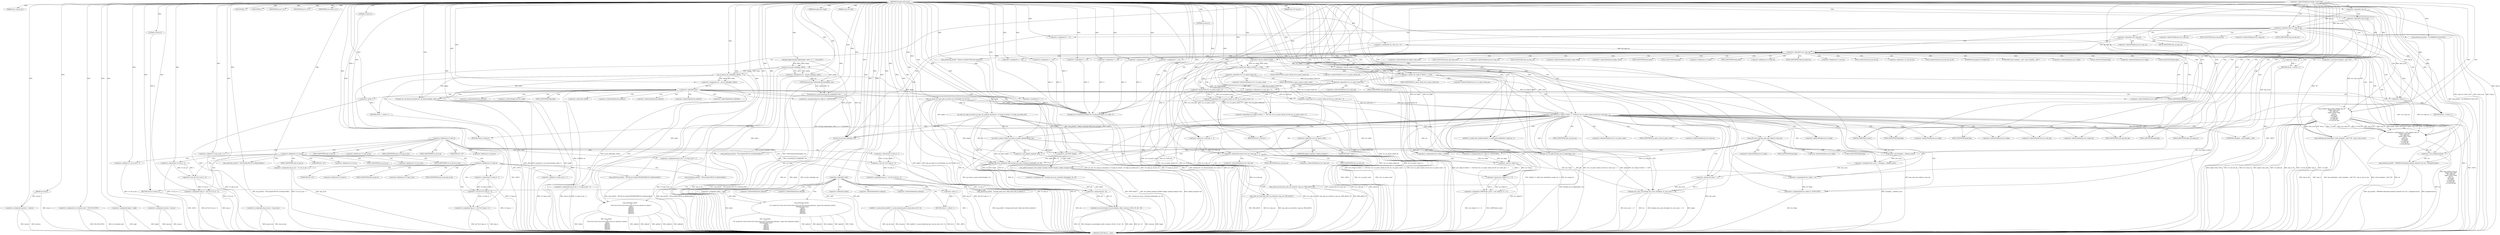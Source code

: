 digraph hostapd_notif_assoc {  
"1000116" [label = "(METHOD,hostapd_notif_assoc)" ]
"1000638" [label = "(METHOD_RETURN,int __cdecl)" ]
"1000117" [label = "(PARAM,hostapd_data *hapd)" ]
"1000118" [label = "(PARAM,const u8 *addr)" ]
"1000119" [label = "(PARAM,const u8 *req_ies)" ]
"1000120" [label = "(PARAM,size_t req_ies_len)" ]
"1000121" [label = "(PARAM,int reassoc)" ]
"1000138" [label = "(<operator>.assignment,hapda = hapd)" ]
"1000141" [label = "(<operator>.assignment,addra = addr)" ]
"1000144" [label = "(<operator>.assignment,req_iesa = req_ies)" ]
"1000147" [label = "(<operator>.assignment,req_ies_lena = req_ies_len)" ]
"1000150" [label = "(<operator>.assignment,reassoca = reassoc)" ]
"1000154" [label = "(<operator>.logicalNot,!addr)" ]
"1000157" [label = "(wpa_printf,wpa_printf(2, \"hostapd_notif_assoc: Skip event with no address\"))" ]
"1000160" [label = "(RETURN,return -1;,return -1;)" ]
"1000161" [label = "(<operator>.minus,-1)" ]
"1000164" [label = "(wpa_printf,wpa_printf(\n      2,\n      \"%s: Invalid SA=%02x:%02x:%02x:%02x:%02x:%02x in received indication - ignore this indication silently\",\n      \"hostapd_notif_assoc\",\n      *addra,\n      addra[1],\n      addra[2],\n      addra[3],\n      addra[4]))" ]
"1000182" [label = "(RETURN,return 0;,return 0;)" ]
"1000183" [label = "(LITERAL,0,return 0;)" ]
"1000184" [label = "(hostapd_logger,hostapd_logger(hapda, addra, 1u, 2, \"associated\"))" ]
"1000190" [label = "(ieee802_11_parse_elems,ieee802_11_parse_elems(req_iesa, req_ies_lena, &v12, 0))" ]
"1000201" [label = "(<operator>.assignment,wpa_ie = (u8 *)(v12.wps_ie - 2))" ]
"1000203" [label = "(<operator>.cast,(u8 *)(v12.wps_ie - 2))" ]
"1000205" [label = "(<operator>.subtraction,v12.wps_ie - 2)" ]
"1000210" [label = "(<operator>.assignment,wpa_ie_len = v12.wps_ie_len + 2)" ]
"1000212" [label = "(<operator>.addition,v12.wps_ie_len + 2)" ]
"1000217" [label = "(wpa_printf,wpa_printf(2, \"STA included WPS IE in (Re)AssocReq\"))" ]
"1000226" [label = "(<operator>.assignment,wpa_ie = (u8 *)(v12.rsn_ie - 2))" ]
"1000228" [label = "(<operator>.cast,(u8 *)(v12.rsn_ie - 2))" ]
"1000230" [label = "(<operator>.subtraction,v12.rsn_ie - 2)" ]
"1000235" [label = "(<operator>.assignment,wpa_ie_len = v12.rsn_ie_len + 2)" ]
"1000237" [label = "(<operator>.addition,v12.rsn_ie_len + 2)" ]
"1000242" [label = "(wpa_printf,wpa_printf(2, \"STA included RSN IE in (Re)AssocReq\"))" ]
"1000251" [label = "(<operator>.assignment,wpa_ie = (u8 *)(v12.wpa_ie - 2))" ]
"1000253" [label = "(<operator>.cast,(u8 *)(v12.wpa_ie - 2))" ]
"1000255" [label = "(<operator>.subtraction,v12.wpa_ie - 2)" ]
"1000260" [label = "(<operator>.assignment,wpa_ie_len = v12.wpa_ie_len + 2)" ]
"1000262" [label = "(<operator>.addition,v12.wpa_ie_len + 2)" ]
"1000267" [label = "(wpa_printf,wpa_printf(2, \"STA included WPA IE in (Re)AssocReq\"))" ]
"1000272" [label = "(IDENTIFIER,L,)" ]
"1000273" [label = "(IDENTIFIER,L,)" ]
"1000274" [label = "(wpa_printf,wpa_printf(2, \"STA did not include WPS/RSN/WPA IE in (Re)AssocReq\"))" ]
"1000277" [label = "(<operator>.assignment,sta = ap_get_sta(hapda, addra))" ]
"1000279" [label = "(ap_get_sta,ap_get_sta(hapda, addra))" ]
"1000283" [label = "(IDENTIFIER,sta,if ( sta ))" ]
"1000285" [label = "(CFXTristimulus2lms,CFXTristimulus2lms(hapda, sta))" ]
"1000288" [label = "(accounting_sta_stop,accounting_sta_stop(hapda, sta))" ]
"1000291" [label = "(<operator>.assignment,sta->timeout_next = STA_NULLFUNC)" ]
"1000298" [label = "(<operator>.assignment,sta = ap_sta_add(hapda, addra))" ]
"1000300" [label = "(ap_sta_add,ap_sta_add(hapda, addra))" ]
"1000304" [label = "(<operator>.logicalNot,!sta)" ]
"1000307" [label = "(hostapd_drv_sta_disassoc,hostapd_drv_sta_disassoc(hapda, addra, 5))" ]
"1000311" [label = "(RETURN,return -1;,return -1;)" ]
"1000312" [label = "(<operator>.minus,-1)" ]
"1000314" [label = "(<operators>.assignmentAnd,sta->flags &= 0xFFFECFFF)" ]
"1000320" [label = "(wpa_printf,wpa_printf(\n      3,\n      \"STA %02x:%02x:%02x:%02x:%02x:%02x not allowed to connect\",\n      *addra,\n      addra[1],\n      addra[2],\n      addra[3],\n      addra[4],\n      addra[5]))" ]
"1000340" [label = "(<operator>.assignment,v7 = 1)" ]
"1000344" [label = "(hostapd_drv_sta_disassoc,hostapd_drv_sta_disassoc(hapda, sta->addr, v7))" ]
"1000350" [label = "(ap_free_sta,ap_free_sta(hapda, sta))" ]
"1000353" [label = "(RETURN,return -1;,return -1;)" ]
"1000354" [label = "(<operator>.minus,-1)" ]
"1000356" [label = "(mbo_ap_check_sta_assoc,mbo_ap_check_sta_assoc(hapda, sta, &v12))" ]
"1000361" [label = "(ap_copy_sta_supp_op_classes,ap_copy_sta_supp_op_classes(sta, v12.supp_op_classes, v12.supp_op_classes_len))" ]
"1000377" [label = "(<operator>.logicalOr,!wpa_ie || !wpa_ie_len)" ]
"1000378" [label = "(<operator>.logicalNot,!wpa_ie)" ]
"1000380" [label = "(<operator>.logicalNot,!wpa_ie_len)" ]
"1000383" [label = "(wpa_printf,wpa_printf(2, \"No WPA/RSN IE from STA\"))" ]
"1000386" [label = "(<operator>.assignment,v7 = 13)" ]
"1000391" [label = "(<operator>.logicalNot,!sta->wpa_sm)" ]
"1000396" [label = "(<operator>.assignment,sta->wpa_sm = v5)" ]
"1000402" [label = "(<operator>.logicalNot,!sta->wpa_sm)" ]
"1000407" [label = "(wpa_printf,wpa_printf(5, \"Failed to initialize WPA state machine\"))" ]
"1000410" [label = "(RETURN,return -1;,return -1;)" ]
"1000411" [label = "(<operator>.minus,-1)" ]
"1000413" [label = "(<operator>.assignment,res = wpa_validate_wpa_ie(\n            hapda->wpa_auth,\n            sta->wpa_sm,\n            hapda->iface->freq,\n            wpa_ie,\n            wpa_ie_len,\n            v12.mdie,\n            v12.mdie_len,\n            v12.owe_dh,\n            v12.owe_dh_len))" ]
"1000415" [label = "(wpa_validate_wpa_ie,wpa_validate_wpa_ie(\n            hapda->wpa_auth,\n            sta->wpa_sm,\n            hapda->iface->freq,\n            wpa_ie,\n            wpa_ie_len,\n            v12.mdie,\n            v12.mdie_len,\n            v12.owe_dh,\n            v12.owe_dh_len))" ]
"1000442" [label = "(IDENTIFIER,res,if ( res ))" ]
"1000444" [label = "(wpa_printf,wpa_printf(2, \"WPA/RSN information element rejected? (res %u)\", (unsigned int)res))" ]
"1000447" [label = "(<operator>.cast,(unsigned int)res)" ]
"1000450" [label = "(wpa_hexdump,wpa_hexdump(2, (const unsigned __int8 *)\"IE\", wpa_ie, wpa_ie_len))" ]
"1000452" [label = "(<operator>.cast,(const unsigned __int8 *)\"IE\")" ]
"1000458" [label = "(IDENTIFIER,res,switch ( res ))" ]
"1000461" [label = "(<operator>.assignment,v7 = 18)" ]
"1000466" [label = "(<operator>.assignment,v7 = 19)" ]
"1000471" [label = "(<operator>.assignment,v7 = 20)" ]
"1000476" [label = "(<operator>.assignment,v7 = 13)" ]
"1000481" [label = "(<operator>.assignment,v7 = 24)" ]
"1000486" [label = "(<operator>.assignment,v7 = 13)" ]
"1000492" [label = "(<operator>.logicalAnd,(sta->flags & 0x402) == 1026 && !sta->sa_query_timed_out && sta->sa_query_count > 0)" ]
"1000493" [label = "(<operator>.equals,(sta->flags & 0x402) == 1026)" ]
"1000494" [label = "(<operator>.and,sta->flags & 0x402)" ]
"1000500" [label = "(<operator>.logicalAnd,!sta->sa_query_timed_out && sta->sa_query_count > 0)" ]
"1000501" [label = "(<operator>.logicalNot,!sta->sa_query_timed_out)" ]
"1000505" [label = "(<operator>.greaterThan,sta->sa_query_count > 0)" ]
"1000510" [label = "(ap_check_sa_query_timeout,ap_check_sa_query_timeout(hapda, sta))" ]
"1000514" [label = "(<operator>.logicalAnd,(sta->flags & 0x402) == 1026 && !sta->sa_query_timed_out && sta->auth_alg != 2)" ]
"1000515" [label = "(<operator>.equals,(sta->flags & 0x402) == 1026)" ]
"1000516" [label = "(<operator>.and,sta->flags & 0x402)" ]
"1000522" [label = "(<operator>.logicalAnd,!sta->sa_query_timed_out && sta->auth_alg != 2)" ]
"1000523" [label = "(<operator>.logicalNot,!sta->sa_query_timed_out)" ]
"1000527" [label = "(<operator>.notEquals,sta->auth_alg != 2)" ]
"1000534" [label = "(<operator>.logicalNot,!sta->sa_query_count)" ]
"1000538" [label = "(xdr_ypbind_resptype_0,xdr_ypbind_resptype_0((XDR *)hapda, (ypbind_resptype *)sta))" ]
"1000539" [label = "(<operator>.cast,(XDR *)hapda)" ]
"1000542" [label = "(<operator>.cast,(ypbind_resptype *)sta)" ]
"1000545" [label = "(<operator>.assignment,eid = hostapd_eid_assoc_comeback_time(hapda, sta, v9))" ]
"1000547" [label = "(hostapd_eid_assoc_comeback_time,hostapd_eid_assoc_comeback_time(hapda, sta, v9))" ]
"1000551" [label = "(hostapd_sta_assoc,hostapd_sta_assoc(hapda, addra, reassoca, 0x1Eu, v9, eid - v9))" ]
"1000557" [label = "(<operator>.subtraction,eid - v9)" ]
"1000560" [label = "(RETURN,return 0;,return 0;)" ]
"1000561" [label = "(LITERAL,0,return 0;)" ]
"1000563" [label = "(wpa_auth_uses_mfp,wpa_auth_uses_mfp(sta->wpa_sm))" ]
"1000567" [label = "(<operators>.assignmentOr,sta->flags |= 0x400u)" ]
"1000573" [label = "(<operators>.assignmentAnd,sta->flags &= 0xFFFFFBFF)" ]
"1000578" [label = "(<operator>.assignment,LOBYTE(new_assoc) = (sta->flags & 2) == 0)" ]
"1000579" [label = "(LOBYTE,LOBYTE(new_assoc))" ]
"1000581" [label = "(<operator>.equals,(sta->flags & 2) == 0)" ]
"1000582" [label = "(<operator>.and,sta->flags & 2)" ]
"1000588" [label = "(<operator>.assignment,new_assoc = (unsigned __int8)new_assoc)" ]
"1000590" [label = "(<operator>.cast,(unsigned __int8)new_assoc)" ]
"1000593" [label = "(<operators>.assignmentOr,sta->flags |= 3u)" ]
"1000598" [label = "(<operators>.assignmentAnd,sta->flags &= 0xFFF7FFFF)" ]
"1000603" [label = "(hostapd_set_sta_flags,hostapd_set_sta_flags(hapda, sta))" ]
"1000607" [label = "(<operator>.logicalAnd,reassoca && sta->auth_alg == 2)" ]
"1000609" [label = "(<operator>.equals,sta->auth_alg == 2)" ]
"1000614" [label = "(wpa_auth_sm_event,wpa_auth_sm_event(sta->wpa_sm, WPA_ASSOC_FT))" ]
"1000620" [label = "(wpa_auth_sm_event,wpa_auth_sm_event(sta->wpa_sm, WPA_ASSOC))" ]
"1000625" [label = "(hostapd_new_assoc_sta,hostapd_new_assoc_sta(hapda, sta, new_assoc == 0))" ]
"1000628" [label = "(<operator>.equals,new_assoc == 0)" ]
"1000631" [label = "(ieee802_1x_notify_port_enabled,ieee802_1x_notify_port_enabled(sta->eapol_sm, 1))" ]
"1000636" [label = "(RETURN,return 0;,return 0;)" ]
"1000637" [label = "(LITERAL,0,return 0;)" ]
"1000168" [label = "(<operator>.indirection,*addra)" ]
"1000170" [label = "(<operator>.indirectIndexAccess,addra[1])" ]
"1000173" [label = "(<operator>.indirectIndexAccess,addra[2])" ]
"1000176" [label = "(<operator>.indirectIndexAccess,addra[3])" ]
"1000179" [label = "(<operator>.indirectIndexAccess,addra[4])" ]
"1000197" [label = "(<operator>.fieldAccess,v12.wps_ie)" ]
"1000204" [label = "(UNKNOWN,u8 *,u8 *)" ]
"1000206" [label = "(<operator>.fieldAccess,v12.wps_ie)" ]
"1000208" [label = "(FIELD_IDENTIFIER,wps_ie,wps_ie)" ]
"1000213" [label = "(<operator>.fieldAccess,v12.wps_ie_len)" ]
"1000215" [label = "(FIELD_IDENTIFIER,wps_ie_len,wps_ie_len)" ]
"1000222" [label = "(<operator>.fieldAccess,v12.rsn_ie)" ]
"1000224" [label = "(FIELD_IDENTIFIER,rsn_ie,rsn_ie)" ]
"1000229" [label = "(UNKNOWN,u8 *,u8 *)" ]
"1000231" [label = "(<operator>.fieldAccess,v12.rsn_ie)" ]
"1000233" [label = "(FIELD_IDENTIFIER,rsn_ie,rsn_ie)" ]
"1000238" [label = "(<operator>.fieldAccess,v12.rsn_ie_len)" ]
"1000240" [label = "(FIELD_IDENTIFIER,rsn_ie_len,rsn_ie_len)" ]
"1000247" [label = "(<operator>.fieldAccess,v12.wpa_ie)" ]
"1000249" [label = "(FIELD_IDENTIFIER,wpa_ie,wpa_ie)" ]
"1000254" [label = "(UNKNOWN,u8 *,u8 *)" ]
"1000256" [label = "(<operator>.fieldAccess,v12.wpa_ie)" ]
"1000258" [label = "(FIELD_IDENTIFIER,wpa_ie,wpa_ie)" ]
"1000263" [label = "(<operator>.fieldAccess,v12.wpa_ie_len)" ]
"1000265" [label = "(FIELD_IDENTIFIER,wpa_ie_len,wpa_ie_len)" ]
"1000315" [label = "(<operator>.indirectFieldAccess,sta->flags)" ]
"1000317" [label = "(FIELD_IDENTIFIER,flags,flags)" ]
"1000323" [label = "(<operator>.indirection,*addra)" ]
"1000325" [label = "(<operator>.indirectIndexAccess,addra[1])" ]
"1000328" [label = "(<operator>.indirectIndexAccess,addra[2])" ]
"1000331" [label = "(<operator>.indirectIndexAccess,addra[3])" ]
"1000334" [label = "(<operator>.indirectIndexAccess,addra[4])" ]
"1000337" [label = "(<operator>.indirectIndexAccess,addra[5])" ]
"1000346" [label = "(<operator>.indirectFieldAccess,sta->addr)" ]
"1000348" [label = "(FIELD_IDENTIFIER,addr,addr)" ]
"1000370" [label = "(<operator>.indirectFieldAccess,hapda->conf->wpa)" ]
"1000392" [label = "(<operator>.indirectFieldAccess,sta->wpa_sm)" ]
"1000394" [label = "(FIELD_IDENTIFIER,wpa_sm,wpa_sm)" ]
"1000397" [label = "(<operator>.indirectFieldAccess,sta->wpa_sm)" ]
"1000399" [label = "(FIELD_IDENTIFIER,wpa_sm,wpa_sm)" ]
"1000403" [label = "(<operator>.indirectFieldAccess,sta->wpa_sm)" ]
"1000405" [label = "(FIELD_IDENTIFIER,wpa_sm,wpa_sm)" ]
"1000416" [label = "(<operator>.indirectFieldAccess,hapda->wpa_auth)" ]
"1000418" [label = "(FIELD_IDENTIFIER,wpa_auth,wpa_auth)" ]
"1000419" [label = "(<operator>.indirectFieldAccess,sta->wpa_sm)" ]
"1000421" [label = "(FIELD_IDENTIFIER,wpa_sm,wpa_sm)" ]
"1000422" [label = "(<operator>.indirectFieldAccess,hapda->iface->freq)" ]
"1000423" [label = "(<operator>.indirectFieldAccess,hapda->iface)" ]
"1000425" [label = "(FIELD_IDENTIFIER,iface,iface)" ]
"1000426" [label = "(FIELD_IDENTIFIER,freq,freq)" ]
"1000429" [label = "(<operator>.fieldAccess,v12.mdie)" ]
"1000431" [label = "(FIELD_IDENTIFIER,mdie,mdie)" ]
"1000432" [label = "(<operator>.fieldAccess,v12.mdie_len)" ]
"1000434" [label = "(FIELD_IDENTIFIER,mdie_len,mdie_len)" ]
"1000435" [label = "(<operator>.fieldAccess,v12.owe_dh)" ]
"1000437" [label = "(FIELD_IDENTIFIER,owe_dh,owe_dh)" ]
"1000438" [label = "(<operator>.fieldAccess,v12.owe_dh_len)" ]
"1000440" [label = "(FIELD_IDENTIFIER,owe_dh_len,owe_dh_len)" ]
"1000448" [label = "(UNKNOWN,unsigned int,unsigned int)" ]
"1000453" [label = "(UNKNOWN,const unsigned __int8 *,const unsigned __int8 *)" ]
"1000495" [label = "(<operator>.indirectFieldAccess,sta->flags)" ]
"1000497" [label = "(FIELD_IDENTIFIER,flags,flags)" ]
"1000502" [label = "(<operator>.indirectFieldAccess,sta->sa_query_timed_out)" ]
"1000504" [label = "(FIELD_IDENTIFIER,sa_query_timed_out,sa_query_timed_out)" ]
"1000506" [label = "(<operator>.indirectFieldAccess,sta->sa_query_count)" ]
"1000508" [label = "(FIELD_IDENTIFIER,sa_query_count,sa_query_count)" ]
"1000517" [label = "(<operator>.indirectFieldAccess,sta->flags)" ]
"1000519" [label = "(FIELD_IDENTIFIER,flags,flags)" ]
"1000524" [label = "(<operator>.indirectFieldAccess,sta->sa_query_timed_out)" ]
"1000526" [label = "(FIELD_IDENTIFIER,sa_query_timed_out,sa_query_timed_out)" ]
"1000528" [label = "(<operator>.indirectFieldAccess,sta->auth_alg)" ]
"1000530" [label = "(FIELD_IDENTIFIER,auth_alg,auth_alg)" ]
"1000535" [label = "(<operator>.indirectFieldAccess,sta->sa_query_count)" ]
"1000537" [label = "(FIELD_IDENTIFIER,sa_query_count,sa_query_count)" ]
"1000540" [label = "(UNKNOWN,XDR *,XDR *)" ]
"1000543" [label = "(UNKNOWN,ypbind_resptype *,ypbind_resptype *)" ]
"1000564" [label = "(<operator>.indirectFieldAccess,sta->wpa_sm)" ]
"1000566" [label = "(FIELD_IDENTIFIER,wpa_sm,wpa_sm)" ]
"1000568" [label = "(<operator>.indirectFieldAccess,sta->flags)" ]
"1000570" [label = "(FIELD_IDENTIFIER,flags,flags)" ]
"1000574" [label = "(<operator>.indirectFieldAccess,sta->flags)" ]
"1000576" [label = "(FIELD_IDENTIFIER,flags,flags)" ]
"1000583" [label = "(<operator>.indirectFieldAccess,sta->flags)" ]
"1000585" [label = "(FIELD_IDENTIFIER,flags,flags)" ]
"1000591" [label = "(UNKNOWN,unsigned __int8,unsigned __int8)" ]
"1000594" [label = "(<operator>.indirectFieldAccess,sta->flags)" ]
"1000596" [label = "(FIELD_IDENTIFIER,flags,flags)" ]
"1000599" [label = "(<operator>.indirectFieldAccess,sta->flags)" ]
"1000601" [label = "(FIELD_IDENTIFIER,flags,flags)" ]
"1000610" [label = "(<operator>.indirectFieldAccess,sta->auth_alg)" ]
"1000612" [label = "(FIELD_IDENTIFIER,auth_alg,auth_alg)" ]
"1000615" [label = "(<operator>.indirectFieldAccess,sta->wpa_sm)" ]
"1000617" [label = "(FIELD_IDENTIFIER,wpa_sm,wpa_sm)" ]
"1000621" [label = "(<operator>.indirectFieldAccess,sta->wpa_sm)" ]
"1000623" [label = "(FIELD_IDENTIFIER,wpa_sm,wpa_sm)" ]
"1000632" [label = "(<operator>.indirectFieldAccess,sta->eapol_sm)" ]
"1000634" [label = "(FIELD_IDENTIFIER,eapol_sm,eapol_sm)" ]
  "1000410" -> "1000638"  [ label = "DDG: <RET>"] 
  "1000353" -> "1000638"  [ label = "DDG: <RET>"] 
  "1000636" -> "1000638"  [ label = "DDG: <RET>"] 
  "1000311" -> "1000638"  [ label = "DDG: <RET>"] 
  "1000182" -> "1000638"  [ label = "DDG: <RET>"] 
  "1000160" -> "1000638"  [ label = "DDG: <RET>"] 
  "1000314" -> "1000638"  [ label = "DDG: sta->flags"] 
  "1000534" -> "1000638"  [ label = "DDG: !sta->sa_query_count"] 
  "1000522" -> "1000638"  [ label = "DDG: sta->auth_alg != 2"] 
  "1000210" -> "1000638"  [ label = "DDG: v12.wps_ie_len + 2"] 
  "1000164" -> "1000638"  [ label = "DDG: wpa_printf(\n      2,\n      \"%s: Invalid SA=%02x:%02x:%02x:%02x:%02x:%02x in received indication - ignore this indication silently\",\n      \"hostapd_notif_assoc\",\n      *addra,\n      addra[1],\n      addra[2],\n      addra[3],\n      addra[4])"] 
  "1000547" -> "1000638"  [ label = "DDG: sta"] 
  "1000581" -> "1000638"  [ label = "DDG: sta->flags & 2"] 
  "1000161" -> "1000638"  [ label = "DDG: -1"] 
  "1000267" -> "1000638"  [ label = "DDG: wpa_printf(2, \"STA included WPA IE in (Re)AssocReq\")"] 
  "1000415" -> "1000638"  [ label = "DDG: hapda->wpa_auth"] 
  "1000551" -> "1000638"  [ label = "DDG: hostapd_sta_assoc(hapda, addra, reassoca, 0x1Eu, v9, eid - v9)"] 
  "1000444" -> "1000638"  [ label = "DDG: wpa_printf(2, \"WPA/RSN information element rejected? (res %u)\", (unsigned int)res)"] 
  "1000614" -> "1000638"  [ label = "DDG: WPA_ASSOC_FT"] 
  "1000501" -> "1000638"  [ label = "DDG: sta->sa_query_timed_out"] 
  "1000578" -> "1000638"  [ label = "DDG: (sta->flags & 2) == 0"] 
  "1000614" -> "1000638"  [ label = "DDG: sta->wpa_sm"] 
  "1000291" -> "1000638"  [ label = "DDG: STA_NULLFUNC"] 
  "1000190" -> "1000638"  [ label = "DDG: req_iesa"] 
  "1000203" -> "1000638"  [ label = "DDG: v12.wps_ie - 2"] 
  "1000407" -> "1000638"  [ label = "DDG: wpa_printf(5, \"Failed to initialize WPA state machine\")"] 
  "1000307" -> "1000638"  [ label = "DDG: hostapd_drv_sta_disassoc(hapda, addra, 5)"] 
  "1000523" -> "1000638"  [ label = "DDG: sta->sa_query_timed_out"] 
  "1000492" -> "1000638"  [ label = "DDG: !sta->sa_query_timed_out && sta->sa_query_count > 0"] 
  "1000350" -> "1000638"  [ label = "DDG: sta"] 
  "1000201" -> "1000638"  [ label = "DDG: (u8 *)(v12.wps_ie - 2)"] 
  "1000138" -> "1000638"  [ label = "DDG: hapda"] 
  "1000625" -> "1000638"  [ label = "DDG: sta"] 
  "1000320" -> "1000638"  [ label = "DDG: addra[1]"] 
  "1000344" -> "1000638"  [ label = "DDG: hostapd_drv_sta_disassoc(hapda, sta->addr, v7)"] 
  "1000514" -> "1000638"  [ label = "DDG: (sta->flags & 0x402) == 1026"] 
  "1000320" -> "1000638"  [ label = "DDG: addra[5]"] 
  "1000538" -> "1000638"  [ label = "DDG: (XDR *)hapda"] 
  "1000516" -> "1000638"  [ label = "DDG: sta->flags"] 
  "1000307" -> "1000638"  [ label = "DDG: hapda"] 
  "1000350" -> "1000638"  [ label = "DDG: hapda"] 
  "1000538" -> "1000638"  [ label = "DDG: xdr_ypbind_resptype_0((XDR *)hapda, (ypbind_resptype *)sta)"] 
  "1000628" -> "1000638"  [ label = "DDG: new_assoc"] 
  "1000551" -> "1000638"  [ label = "DDG: addra"] 
  "1000413" -> "1000638"  [ label = "DDG: wpa_validate_wpa_ie(\n            hapda->wpa_auth,\n            sta->wpa_sm,\n            hapda->iface->freq,\n            wpa_ie,\n            wpa_ie_len,\n            v12.mdie,\n            v12.mdie_len,\n            v12.owe_dh,\n            v12.owe_dh_len)"] 
  "1000141" -> "1000638"  [ label = "DDG: addra"] 
  "1000184" -> "1000638"  [ label = "DDG: hostapd_logger(hapda, addra, 1u, 2, \"associated\")"] 
  "1000415" -> "1000638"  [ label = "DDG: hapda->iface->freq"] 
  "1000212" -> "1000638"  [ label = "DDG: v12.wps_ie_len"] 
  "1000157" -> "1000638"  [ label = "DDG: wpa_printf(2, \"hostapd_notif_assoc: Skip event with no address\")"] 
  "1000217" -> "1000638"  [ label = "DDG: wpa_printf(2, \"STA included WPS IE in (Re)AssocReq\")"] 
  "1000500" -> "1000638"  [ label = "DDG: sta->sa_query_count > 0"] 
  "1000320" -> "1000638"  [ label = "DDG: addra[4]"] 
  "1000228" -> "1000638"  [ label = "DDG: v12.rsn_ie - 2"] 
  "1000210" -> "1000638"  [ label = "DDG: wpa_ie_len"] 
  "1000320" -> "1000638"  [ label = "DDG: *addra"] 
  "1000514" -> "1000638"  [ label = "DDG: (sta->flags & 0x402) == 1026 && !sta->sa_query_timed_out && sta->auth_alg != 2"] 
  "1000545" -> "1000638"  [ label = "DDG: hostapd_eid_assoc_comeback_time(hapda, sta, v9)"] 
  "1000377" -> "1000638"  [ label = "DDG: !wpa_ie_len"] 
  "1000150" -> "1000638"  [ label = "DDG: reassoc"] 
  "1000578" -> "1000638"  [ label = "DDG: LOBYTE(new_assoc)"] 
  "1000121" -> "1000638"  [ label = "DDG: reassoc"] 
  "1000255" -> "1000638"  [ label = "DDG: v12.wpa_ie"] 
  "1000274" -> "1000638"  [ label = "DDG: wpa_printf(2, \"STA did not include WPS/RSN/WPA IE in (Re)AssocReq\")"] 
  "1000356" -> "1000638"  [ label = "DDG: mbo_ap_check_sta_assoc(hapda, sta, &v12)"] 
  "1000500" -> "1000638"  [ label = "DDG: !sta->sa_query_timed_out"] 
  "1000320" -> "1000638"  [ label = "DDG: wpa_printf(\n      3,\n      \"STA %02x:%02x:%02x:%02x:%02x:%02x not allowed to connect\",\n      *addra,\n      addra[1],\n      addra[2],\n      addra[3],\n      addra[4],\n      addra[5])"] 
  "1000415" -> "1000638"  [ label = "DDG: v12.owe_dh_len"] 
  "1000631" -> "1000638"  [ label = "DDG: ieee802_1x_notify_port_enabled(sta->eapol_sm, 1)"] 
  "1000402" -> "1000638"  [ label = "DDG: !sta->wpa_sm"] 
  "1000226" -> "1000638"  [ label = "DDG: wpa_ie"] 
  "1000396" -> "1000638"  [ label = "DDG: v5"] 
  "1000620" -> "1000638"  [ label = "DDG: WPA_ASSOC"] 
  "1000607" -> "1000638"  [ label = "DDG: reassoca"] 
  "1000300" -> "1000638"  [ label = "DDG: addra"] 
  "1000450" -> "1000638"  [ label = "DDG: wpa_ie"] 
  "1000557" -> "1000638"  [ label = "DDG: eid"] 
  "1000291" -> "1000638"  [ label = "DDG: sta->timeout_next"] 
  "1000147" -> "1000638"  [ label = "DDG: req_ies_len"] 
  "1000625" -> "1000638"  [ label = "DDG: hostapd_new_assoc_sta(hapda, sta, new_assoc == 0)"] 
  "1000522" -> "1000638"  [ label = "DDG: !sta->sa_query_timed_out"] 
  "1000603" -> "1000638"  [ label = "DDG: hostapd_set_sta_flags(hapda, sta)"] 
  "1000444" -> "1000638"  [ label = "DDG: (unsigned int)res"] 
  "1000147" -> "1000638"  [ label = "DDG: req_ies_lena"] 
  "1000251" -> "1000638"  [ label = "DDG: (u8 *)(v12.wpa_ie - 2)"] 
  "1000235" -> "1000638"  [ label = "DDG: wpa_ie_len"] 
  "1000154" -> "1000638"  [ label = "DDG: addr"] 
  "1000415" -> "1000638"  [ label = "DDG: sta->wpa_sm"] 
  "1000625" -> "1000638"  [ label = "DDG: hapda"] 
  "1000190" -> "1000638"  [ label = "DDG: ieee802_11_parse_elems(req_iesa, req_ies_lena, &v12, 0)"] 
  "1000505" -> "1000638"  [ label = "DDG: sta->sa_query_count"] 
  "1000607" -> "1000638"  [ label = "DDG: reassoca && sta->auth_alg == 2"] 
  "1000527" -> "1000638"  [ label = "DDG: sta->auth_alg"] 
  "1000235" -> "1000638"  [ label = "DDG: v12.rsn_ie_len + 2"] 
  "1000402" -> "1000638"  [ label = "DDG: sta->wpa_sm"] 
  "1000262" -> "1000638"  [ label = "DDG: v12.wpa_ie_len"] 
  "1000514" -> "1000638"  [ label = "DDG: !sta->sa_query_timed_out && sta->auth_alg != 2"] 
  "1000625" -> "1000638"  [ label = "DDG: new_assoc == 0"] 
  "1000450" -> "1000638"  [ label = "DDG: wpa_hexdump(2, (const unsigned __int8 *)\"IE\", wpa_ie, wpa_ie_len)"] 
  "1000304" -> "1000638"  [ label = "DDG: !sta"] 
  "1000350" -> "1000638"  [ label = "DDG: ap_free_sta(hapda, sta)"] 
  "1000344" -> "1000638"  [ label = "DDG: sta->addr"] 
  "1000377" -> "1000638"  [ label = "DDG: !wpa_ie"] 
  "1000288" -> "1000638"  [ label = "DDG: accounting_sta_stop(hapda, sta)"] 
  "1000253" -> "1000638"  [ label = "DDG: v12.wpa_ie - 2"] 
  "1000361" -> "1000638"  [ label = "DDG: ap_copy_sta_supp_op_classes(sta, v12.supp_op_classes, v12.supp_op_classes_len)"] 
  "1000356" -> "1000638"  [ label = "DDG: &v12"] 
  "1000515" -> "1000638"  [ label = "DDG: sta->flags & 0x402"] 
  "1000190" -> "1000638"  [ label = "DDG: &v12"] 
  "1000277" -> "1000638"  [ label = "DDG: ap_get_sta(hapda, addra)"] 
  "1000260" -> "1000638"  [ label = "DDG: wpa_ie_len"] 
  "1000378" -> "1000638"  [ label = "DDG: wpa_ie"] 
  "1000251" -> "1000638"  [ label = "DDG: wpa_ie"] 
  "1000164" -> "1000638"  [ label = "DDG: addra[1]"] 
  "1000492" -> "1000638"  [ label = "DDG: (sta->flags & 0x402) == 1026 && !sta->sa_query_timed_out && sta->sa_query_count > 0"] 
  "1000361" -> "1000638"  [ label = "DDG: v12.supp_op_classes_len"] 
  "1000230" -> "1000638"  [ label = "DDG: v12.rsn_ie"] 
  "1000598" -> "1000638"  [ label = "DDG: sta->flags"] 
  "1000534" -> "1000638"  [ label = "DDG: sta->sa_query_count"] 
  "1000411" -> "1000638"  [ label = "DDG: -1"] 
  "1000344" -> "1000638"  [ label = "DDG: v7"] 
  "1000279" -> "1000638"  [ label = "DDG: addra"] 
  "1000631" -> "1000638"  [ label = "DDG: sta->eapol_sm"] 
  "1000190" -> "1000638"  [ label = "DDG: req_ies_lena"] 
  "1000563" -> "1000638"  [ label = "DDG: wpa_auth_uses_mfp(sta->wpa_sm)"] 
  "1000320" -> "1000638"  [ label = "DDG: addra[2]"] 
  "1000551" -> "1000638"  [ label = "DDG: eid - v9"] 
  "1000298" -> "1000638"  [ label = "DDG: ap_sta_add(hapda, addra)"] 
  "1000205" -> "1000638"  [ label = "DDG: v12.wps_ie"] 
  "1000620" -> "1000638"  [ label = "DDG: sta->wpa_sm"] 
  "1000226" -> "1000638"  [ label = "DDG: (u8 *)(v12.rsn_ie - 2)"] 
  "1000377" -> "1000638"  [ label = "DDG: !wpa_ie || !wpa_ie_len"] 
  "1000164" -> "1000638"  [ label = "DDG: addra[3]"] 
  "1000415" -> "1000638"  [ label = "DDG: v12.mdie_len"] 
  "1000614" -> "1000638"  [ label = "DDG: wpa_auth_sm_event(sta->wpa_sm, WPA_ASSOC_FT)"] 
  "1000609" -> "1000638"  [ label = "DDG: sta->auth_alg"] 
  "1000447" -> "1000638"  [ label = "DDG: res"] 
  "1000415" -> "1000638"  [ label = "DDG: wpa_ie_len"] 
  "1000242" -> "1000638"  [ label = "DDG: wpa_printf(2, \"STA included RSN IE in (Re)AssocReq\")"] 
  "1000164" -> "1000638"  [ label = "DDG: addra[4]"] 
  "1000551" -> "1000638"  [ label = "DDG: reassoca"] 
  "1000354" -> "1000638"  [ label = "DDG: -1"] 
  "1000588" -> "1000638"  [ label = "DDG: (unsigned __int8)new_assoc"] 
  "1000138" -> "1000638"  [ label = "DDG: hapd"] 
  "1000361" -> "1000638"  [ label = "DDG: v12.supp_op_classes"] 
  "1000144" -> "1000638"  [ label = "DDG: req_iesa"] 
  "1000383" -> "1000638"  [ label = "DDG: wpa_printf(2, \"No WPA/RSN IE from STA\")"] 
  "1000356" -> "1000638"  [ label = "DDG: hapda"] 
  "1000237" -> "1000638"  [ label = "DDG: v12.rsn_ie_len"] 
  "1000304" -> "1000638"  [ label = "DDG: sta"] 
  "1000164" -> "1000638"  [ label = "DDG: addra[2]"] 
  "1000307" -> "1000638"  [ label = "DDG: addra"] 
  "1000551" -> "1000638"  [ label = "DDG: hapda"] 
  "1000450" -> "1000638"  [ label = "DDG: (const unsigned __int8 *)\"IE\""] 
  "1000260" -> "1000638"  [ label = "DDG: v12.wpa_ie_len + 2"] 
  "1000415" -> "1000638"  [ label = "DDG: v12.owe_dh"] 
  "1000201" -> "1000638"  [ label = "DDG: wpa_ie"] 
  "1000607" -> "1000638"  [ label = "DDG: sta->auth_alg == 2"] 
  "1000450" -> "1000638"  [ label = "DDG: wpa_ie_len"] 
  "1000154" -> "1000638"  [ label = "DDG: !addr"] 
  "1000538" -> "1000638"  [ label = "DDG: (ypbind_resptype *)sta"] 
  "1000144" -> "1000638"  [ label = "DDG: req_ies"] 
  "1000380" -> "1000638"  [ label = "DDG: wpa_ie_len"] 
  "1000415" -> "1000638"  [ label = "DDG: wpa_ie"] 
  "1000312" -> "1000638"  [ label = "DDG: -1"] 
  "1000510" -> "1000638"  [ label = "DDG: ap_check_sa_query_timeout(hapda, sta)"] 
  "1000164" -> "1000638"  [ label = "DDG: *addra"] 
  "1000361" -> "1000638"  [ label = "DDG: sta"] 
  "1000150" -> "1000638"  [ label = "DDG: reassoca"] 
  "1000620" -> "1000638"  [ label = "DDG: wpa_auth_sm_event(sta->wpa_sm, WPA_ASSOC)"] 
  "1000415" -> "1000638"  [ label = "DDG: v12.mdie"] 
  "1000285" -> "1000638"  [ label = "DDG: CFXTristimulus2lms(hapda, sta)"] 
  "1000551" -> "1000638"  [ label = "DDG: v9"] 
  "1000413" -> "1000638"  [ label = "DDG: res"] 
  "1000320" -> "1000638"  [ label = "DDG: addra[3]"] 
  "1000560" -> "1000638"  [ label = "DDG: <RET>"] 
  "1000116" -> "1000117"  [ label = "DDG: "] 
  "1000116" -> "1000118"  [ label = "DDG: "] 
  "1000116" -> "1000119"  [ label = "DDG: "] 
  "1000116" -> "1000120"  [ label = "DDG: "] 
  "1000116" -> "1000121"  [ label = "DDG: "] 
  "1000116" -> "1000138"  [ label = "DDG: "] 
  "1000116" -> "1000141"  [ label = "DDG: "] 
  "1000116" -> "1000144"  [ label = "DDG: "] 
  "1000116" -> "1000147"  [ label = "DDG: "] 
  "1000121" -> "1000150"  [ label = "DDG: reassoc"] 
  "1000116" -> "1000150"  [ label = "DDG: "] 
  "1000116" -> "1000154"  [ label = "DDG: "] 
  "1000116" -> "1000157"  [ label = "DDG: "] 
  "1000161" -> "1000160"  [ label = "DDG: -1"] 
  "1000116" -> "1000161"  [ label = "DDG: "] 
  "1000116" -> "1000164"  [ label = "DDG: "] 
  "1000141" -> "1000164"  [ label = "DDG: addra"] 
  "1000183" -> "1000182"  [ label = "DDG: 0"] 
  "1000116" -> "1000182"  [ label = "DDG: "] 
  "1000116" -> "1000183"  [ label = "DDG: "] 
  "1000116" -> "1000184"  [ label = "DDG: "] 
  "1000116" -> "1000190"  [ label = "DDG: "] 
  "1000203" -> "1000201"  [ label = "DDG: v12.wps_ie - 2"] 
  "1000116" -> "1000201"  [ label = "DDG: "] 
  "1000205" -> "1000203"  [ label = "DDG: v12.wps_ie"] 
  "1000205" -> "1000203"  [ label = "DDG: 2"] 
  "1000116" -> "1000205"  [ label = "DDG: "] 
  "1000116" -> "1000210"  [ label = "DDG: "] 
  "1000116" -> "1000212"  [ label = "DDG: "] 
  "1000116" -> "1000217"  [ label = "DDG: "] 
  "1000228" -> "1000226"  [ label = "DDG: v12.rsn_ie - 2"] 
  "1000116" -> "1000226"  [ label = "DDG: "] 
  "1000230" -> "1000228"  [ label = "DDG: v12.rsn_ie"] 
  "1000230" -> "1000228"  [ label = "DDG: 2"] 
  "1000116" -> "1000230"  [ label = "DDG: "] 
  "1000116" -> "1000235"  [ label = "DDG: "] 
  "1000116" -> "1000237"  [ label = "DDG: "] 
  "1000116" -> "1000242"  [ label = "DDG: "] 
  "1000253" -> "1000251"  [ label = "DDG: v12.wpa_ie - 2"] 
  "1000116" -> "1000251"  [ label = "DDG: "] 
  "1000255" -> "1000253"  [ label = "DDG: v12.wpa_ie"] 
  "1000255" -> "1000253"  [ label = "DDG: 2"] 
  "1000116" -> "1000255"  [ label = "DDG: "] 
  "1000116" -> "1000260"  [ label = "DDG: "] 
  "1000116" -> "1000262"  [ label = "DDG: "] 
  "1000116" -> "1000267"  [ label = "DDG: "] 
  "1000116" -> "1000272"  [ label = "DDG: "] 
  "1000116" -> "1000273"  [ label = "DDG: "] 
  "1000116" -> "1000274"  [ label = "DDG: "] 
  "1000279" -> "1000277"  [ label = "DDG: hapda"] 
  "1000279" -> "1000277"  [ label = "DDG: addra"] 
  "1000116" -> "1000277"  [ label = "DDG: "] 
  "1000184" -> "1000279"  [ label = "DDG: hapda"] 
  "1000116" -> "1000279"  [ label = "DDG: "] 
  "1000184" -> "1000279"  [ label = "DDG: addra"] 
  "1000116" -> "1000283"  [ label = "DDG: "] 
  "1000279" -> "1000285"  [ label = "DDG: hapda"] 
  "1000116" -> "1000285"  [ label = "DDG: "] 
  "1000277" -> "1000285"  [ label = "DDG: sta"] 
  "1000285" -> "1000288"  [ label = "DDG: hapda"] 
  "1000116" -> "1000288"  [ label = "DDG: "] 
  "1000285" -> "1000288"  [ label = "DDG: sta"] 
  "1000116" -> "1000291"  [ label = "DDG: "] 
  "1000300" -> "1000298"  [ label = "DDG: hapda"] 
  "1000300" -> "1000298"  [ label = "DDG: addra"] 
  "1000116" -> "1000298"  [ label = "DDG: "] 
  "1000279" -> "1000300"  [ label = "DDG: hapda"] 
  "1000116" -> "1000300"  [ label = "DDG: "] 
  "1000279" -> "1000300"  [ label = "DDG: addra"] 
  "1000298" -> "1000304"  [ label = "DDG: sta"] 
  "1000116" -> "1000304"  [ label = "DDG: "] 
  "1000300" -> "1000307"  [ label = "DDG: hapda"] 
  "1000116" -> "1000307"  [ label = "DDG: "] 
  "1000300" -> "1000307"  [ label = "DDG: addra"] 
  "1000312" -> "1000311"  [ label = "DDG: -1"] 
  "1000116" -> "1000312"  [ label = "DDG: "] 
  "1000116" -> "1000314"  [ label = "DDG: "] 
  "1000116" -> "1000320"  [ label = "DDG: "] 
  "1000300" -> "1000320"  [ label = "DDG: addra"] 
  "1000279" -> "1000320"  [ label = "DDG: addra"] 
  "1000116" -> "1000340"  [ label = "DDG: "] 
  "1000288" -> "1000344"  [ label = "DDG: hapda"] 
  "1000300" -> "1000344"  [ label = "DDG: hapda"] 
  "1000356" -> "1000344"  [ label = "DDG: hapda"] 
  "1000116" -> "1000344"  [ label = "DDG: "] 
  "1000476" -> "1000344"  [ label = "DDG: v7"] 
  "1000461" -> "1000344"  [ label = "DDG: v7"] 
  "1000481" -> "1000344"  [ label = "DDG: v7"] 
  "1000486" -> "1000344"  [ label = "DDG: v7"] 
  "1000466" -> "1000344"  [ label = "DDG: v7"] 
  "1000471" -> "1000344"  [ label = "DDG: v7"] 
  "1000340" -> "1000344"  [ label = "DDG: v7"] 
  "1000386" -> "1000344"  [ label = "DDG: v7"] 
  "1000344" -> "1000350"  [ label = "DDG: hapda"] 
  "1000116" -> "1000350"  [ label = "DDG: "] 
  "1000288" -> "1000350"  [ label = "DDG: sta"] 
  "1000304" -> "1000350"  [ label = "DDG: sta"] 
  "1000361" -> "1000350"  [ label = "DDG: sta"] 
  "1000354" -> "1000353"  [ label = "DDG: -1"] 
  "1000116" -> "1000354"  [ label = "DDG: "] 
  "1000116" -> "1000356"  [ label = "DDG: "] 
  "1000356" -> "1000361"  [ label = "DDG: sta"] 
  "1000116" -> "1000361"  [ label = "DDG: "] 
  "1000378" -> "1000377"  [ label = "DDG: wpa_ie"] 
  "1000116" -> "1000378"  [ label = "DDG: "] 
  "1000380" -> "1000377"  [ label = "DDG: wpa_ie_len"] 
  "1000116" -> "1000380"  [ label = "DDG: "] 
  "1000116" -> "1000383"  [ label = "DDG: "] 
  "1000116" -> "1000386"  [ label = "DDG: "] 
  "1000116" -> "1000396"  [ label = "DDG: "] 
  "1000391" -> "1000402"  [ label = "DDG: sta->wpa_sm"] 
  "1000396" -> "1000402"  [ label = "DDG: sta->wpa_sm"] 
  "1000116" -> "1000407"  [ label = "DDG: "] 
  "1000411" -> "1000410"  [ label = "DDG: -1"] 
  "1000116" -> "1000411"  [ label = "DDG: "] 
  "1000415" -> "1000413"  [ label = "DDG: wpa_ie"] 
  "1000415" -> "1000413"  [ label = "DDG: hapda->iface->freq"] 
  "1000415" -> "1000413"  [ label = "DDG: hapda->wpa_auth"] 
  "1000415" -> "1000413"  [ label = "DDG: v12.mdie_len"] 
  "1000415" -> "1000413"  [ label = "DDG: v12.owe_dh_len"] 
  "1000415" -> "1000413"  [ label = "DDG: v12.mdie"] 
  "1000415" -> "1000413"  [ label = "DDG: sta->wpa_sm"] 
  "1000415" -> "1000413"  [ label = "DDG: v12.owe_dh"] 
  "1000415" -> "1000413"  [ label = "DDG: wpa_ie_len"] 
  "1000116" -> "1000413"  [ label = "DDG: "] 
  "1000402" -> "1000415"  [ label = "DDG: sta->wpa_sm"] 
  "1000378" -> "1000415"  [ label = "DDG: wpa_ie"] 
  "1000116" -> "1000415"  [ label = "DDG: "] 
  "1000380" -> "1000415"  [ label = "DDG: wpa_ie_len"] 
  "1000116" -> "1000442"  [ label = "DDG: "] 
  "1000116" -> "1000444"  [ label = "DDG: "] 
  "1000447" -> "1000444"  [ label = "DDG: res"] 
  "1000413" -> "1000447"  [ label = "DDG: res"] 
  "1000116" -> "1000447"  [ label = "DDG: "] 
  "1000116" -> "1000450"  [ label = "DDG: "] 
  "1000452" -> "1000450"  [ label = "DDG: \"IE\""] 
  "1000116" -> "1000452"  [ label = "DDG: "] 
  "1000415" -> "1000450"  [ label = "DDG: wpa_ie"] 
  "1000415" -> "1000450"  [ label = "DDG: wpa_ie_len"] 
  "1000116" -> "1000458"  [ label = "DDG: "] 
  "1000116" -> "1000461"  [ label = "DDG: "] 
  "1000116" -> "1000466"  [ label = "DDG: "] 
  "1000116" -> "1000471"  [ label = "DDG: "] 
  "1000116" -> "1000476"  [ label = "DDG: "] 
  "1000116" -> "1000481"  [ label = "DDG: "] 
  "1000116" -> "1000486"  [ label = "DDG: "] 
  "1000493" -> "1000492"  [ label = "DDG: sta->flags & 0x402"] 
  "1000493" -> "1000492"  [ label = "DDG: 1026"] 
  "1000494" -> "1000493"  [ label = "DDG: sta->flags"] 
  "1000494" -> "1000493"  [ label = "DDG: 0x402"] 
  "1000116" -> "1000494"  [ label = "DDG: "] 
  "1000116" -> "1000493"  [ label = "DDG: "] 
  "1000500" -> "1000492"  [ label = "DDG: !sta->sa_query_timed_out"] 
  "1000500" -> "1000492"  [ label = "DDG: sta->sa_query_count > 0"] 
  "1000501" -> "1000500"  [ label = "DDG: sta->sa_query_timed_out"] 
  "1000505" -> "1000500"  [ label = "DDG: sta->sa_query_count"] 
  "1000505" -> "1000500"  [ label = "DDG: 0"] 
  "1000116" -> "1000505"  [ label = "DDG: "] 
  "1000356" -> "1000510"  [ label = "DDG: hapda"] 
  "1000116" -> "1000510"  [ label = "DDG: "] 
  "1000361" -> "1000510"  [ label = "DDG: sta"] 
  "1000515" -> "1000514"  [ label = "DDG: sta->flags & 0x402"] 
  "1000515" -> "1000514"  [ label = "DDG: 1026"] 
  "1000516" -> "1000515"  [ label = "DDG: sta->flags"] 
  "1000516" -> "1000515"  [ label = "DDG: 0x402"] 
  "1000494" -> "1000516"  [ label = "DDG: sta->flags"] 
  "1000116" -> "1000516"  [ label = "DDG: "] 
  "1000116" -> "1000515"  [ label = "DDG: "] 
  "1000522" -> "1000514"  [ label = "DDG: !sta->sa_query_timed_out"] 
  "1000522" -> "1000514"  [ label = "DDG: sta->auth_alg != 2"] 
  "1000523" -> "1000522"  [ label = "DDG: sta->sa_query_timed_out"] 
  "1000501" -> "1000523"  [ label = "DDG: sta->sa_query_timed_out"] 
  "1000527" -> "1000522"  [ label = "DDG: sta->auth_alg"] 
  "1000527" -> "1000522"  [ label = "DDG: 2"] 
  "1000116" -> "1000527"  [ label = "DDG: "] 
  "1000505" -> "1000534"  [ label = "DDG: sta->sa_query_count"] 
  "1000539" -> "1000538"  [ label = "DDG: hapda"] 
  "1000356" -> "1000539"  [ label = "DDG: hapda"] 
  "1000510" -> "1000539"  [ label = "DDG: hapda"] 
  "1000116" -> "1000539"  [ label = "DDG: "] 
  "1000542" -> "1000538"  [ label = "DDG: sta"] 
  "1000510" -> "1000542"  [ label = "DDG: sta"] 
  "1000361" -> "1000542"  [ label = "DDG: sta"] 
  "1000116" -> "1000542"  [ label = "DDG: "] 
  "1000547" -> "1000545"  [ label = "DDG: hapda"] 
  "1000547" -> "1000545"  [ label = "DDG: sta"] 
  "1000547" -> "1000545"  [ label = "DDG: v9"] 
  "1000116" -> "1000545"  [ label = "DDG: "] 
  "1000539" -> "1000547"  [ label = "DDG: hapda"] 
  "1000356" -> "1000547"  [ label = "DDG: hapda"] 
  "1000510" -> "1000547"  [ label = "DDG: hapda"] 
  "1000116" -> "1000547"  [ label = "DDG: "] 
  "1000510" -> "1000547"  [ label = "DDG: sta"] 
  "1000542" -> "1000547"  [ label = "DDG: sta"] 
  "1000361" -> "1000547"  [ label = "DDG: sta"] 
  "1000547" -> "1000551"  [ label = "DDG: hapda"] 
  "1000116" -> "1000551"  [ label = "DDG: "] 
  "1000557" -> "1000551"  [ label = "DDG: v9"] 
  "1000557" -> "1000551"  [ label = "DDG: eid"] 
  "1000545" -> "1000557"  [ label = "DDG: eid"] 
  "1000116" -> "1000557"  [ label = "DDG: "] 
  "1000547" -> "1000557"  [ label = "DDG: v9"] 
  "1000561" -> "1000560"  [ label = "DDG: 0"] 
  "1000116" -> "1000560"  [ label = "DDG: "] 
  "1000116" -> "1000561"  [ label = "DDG: "] 
  "1000415" -> "1000563"  [ label = "DDG: sta->wpa_sm"] 
  "1000116" -> "1000567"  [ label = "DDG: "] 
  "1000516" -> "1000567"  [ label = "DDG: sta->flags"] 
  "1000116" -> "1000573"  [ label = "DDG: "] 
  "1000516" -> "1000573"  [ label = "DDG: sta->flags"] 
  "1000581" -> "1000578"  [ label = "DDG: sta->flags & 2"] 
  "1000581" -> "1000578"  [ label = "DDG: 0"] 
  "1000116" -> "1000579"  [ label = "DDG: "] 
  "1000582" -> "1000581"  [ label = "DDG: sta->flags"] 
  "1000582" -> "1000581"  [ label = "DDG: 2"] 
  "1000573" -> "1000582"  [ label = "DDG: sta->flags"] 
  "1000567" -> "1000582"  [ label = "DDG: sta->flags"] 
  "1000116" -> "1000582"  [ label = "DDG: "] 
  "1000116" -> "1000581"  [ label = "DDG: "] 
  "1000590" -> "1000588"  [ label = "DDG: new_assoc"] 
  "1000116" -> "1000588"  [ label = "DDG: "] 
  "1000579" -> "1000590"  [ label = "DDG: new_assoc"] 
  "1000116" -> "1000590"  [ label = "DDG: "] 
  "1000116" -> "1000593"  [ label = "DDG: "] 
  "1000582" -> "1000593"  [ label = "DDG: sta->flags"] 
  "1000116" -> "1000598"  [ label = "DDG: "] 
  "1000593" -> "1000598"  [ label = "DDG: sta->flags"] 
  "1000356" -> "1000603"  [ label = "DDG: hapda"] 
  "1000510" -> "1000603"  [ label = "DDG: hapda"] 
  "1000116" -> "1000603"  [ label = "DDG: "] 
  "1000510" -> "1000603"  [ label = "DDG: sta"] 
  "1000361" -> "1000603"  [ label = "DDG: sta"] 
  "1000116" -> "1000607"  [ label = "DDG: "] 
  "1000609" -> "1000607"  [ label = "DDG: sta->auth_alg"] 
  "1000609" -> "1000607"  [ label = "DDG: 2"] 
  "1000527" -> "1000609"  [ label = "DDG: sta->auth_alg"] 
  "1000116" -> "1000609"  [ label = "DDG: "] 
  "1000563" -> "1000614"  [ label = "DDG: sta->wpa_sm"] 
  "1000116" -> "1000614"  [ label = "DDG: "] 
  "1000563" -> "1000620"  [ label = "DDG: sta->wpa_sm"] 
  "1000116" -> "1000620"  [ label = "DDG: "] 
  "1000603" -> "1000625"  [ label = "DDG: hapda"] 
  "1000116" -> "1000625"  [ label = "DDG: "] 
  "1000603" -> "1000625"  [ label = "DDG: sta"] 
  "1000628" -> "1000625"  [ label = "DDG: new_assoc"] 
  "1000628" -> "1000625"  [ label = "DDG: 0"] 
  "1000588" -> "1000628"  [ label = "DDG: new_assoc"] 
  "1000116" -> "1000628"  [ label = "DDG: "] 
  "1000116" -> "1000631"  [ label = "DDG: "] 
  "1000637" -> "1000636"  [ label = "DDG: 0"] 
  "1000116" -> "1000636"  [ label = "DDG: "] 
  "1000116" -> "1000637"  [ label = "DDG: "] 
  "1000154" -> "1000160"  [ label = "CDG: "] 
  "1000154" -> "1000157"  [ label = "CDG: "] 
  "1000154" -> "1000176"  [ label = "CDG: "] 
  "1000154" -> "1000173"  [ label = "CDG: "] 
  "1000154" -> "1000170"  [ label = "CDG: "] 
  "1000154" -> "1000168"  [ label = "CDG: "] 
  "1000154" -> "1000164"  [ label = "CDG: "] 
  "1000154" -> "1000161"  [ label = "CDG: "] 
  "1000154" -> "1000182"  [ label = "CDG: "] 
  "1000154" -> "1000179"  [ label = "CDG: "] 
  "1000197" -> "1000208"  [ label = "CDG: "] 
  "1000197" -> "1000206"  [ label = "CDG: "] 
  "1000197" -> "1000205"  [ label = "CDG: "] 
  "1000197" -> "1000204"  [ label = "CDG: "] 
  "1000197" -> "1000203"  [ label = "CDG: "] 
  "1000197" -> "1000201"  [ label = "CDG: "] 
  "1000197" -> "1000224"  [ label = "CDG: "] 
  "1000197" -> "1000222"  [ label = "CDG: "] 
  "1000197" -> "1000217"  [ label = "CDG: "] 
  "1000197" -> "1000215"  [ label = "CDG: "] 
  "1000197" -> "1000213"  [ label = "CDG: "] 
  "1000197" -> "1000212"  [ label = "CDG: "] 
  "1000197" -> "1000210"  [ label = "CDG: "] 
  "1000222" -> "1000240"  [ label = "CDG: "] 
  "1000222" -> "1000238"  [ label = "CDG: "] 
  "1000222" -> "1000237"  [ label = "CDG: "] 
  "1000222" -> "1000235"  [ label = "CDG: "] 
  "1000222" -> "1000233"  [ label = "CDG: "] 
  "1000222" -> "1000231"  [ label = "CDG: "] 
  "1000222" -> "1000230"  [ label = "CDG: "] 
  "1000222" -> "1000229"  [ label = "CDG: "] 
  "1000222" -> "1000228"  [ label = "CDG: "] 
  "1000222" -> "1000226"  [ label = "CDG: "] 
  "1000222" -> "1000249"  [ label = "CDG: "] 
  "1000222" -> "1000247"  [ label = "CDG: "] 
  "1000222" -> "1000242"  [ label = "CDG: "] 
  "1000247" -> "1000256"  [ label = "CDG: "] 
  "1000247" -> "1000255"  [ label = "CDG: "] 
  "1000247" -> "1000254"  [ label = "CDG: "] 
  "1000247" -> "1000253"  [ label = "CDG: "] 
  "1000247" -> "1000251"  [ label = "CDG: "] 
  "1000247" -> "1000267"  [ label = "CDG: "] 
  "1000247" -> "1000265"  [ label = "CDG: "] 
  "1000247" -> "1000263"  [ label = "CDG: "] 
  "1000247" -> "1000262"  [ label = "CDG: "] 
  "1000247" -> "1000260"  [ label = "CDG: "] 
  "1000247" -> "1000258"  [ label = "CDG: "] 
  "1000247" -> "1000274"  [ label = "CDG: "] 
  "1000304" -> "1000320"  [ label = "CDG: "] 
  "1000304" -> "1000317"  [ label = "CDG: "] 
  "1000304" -> "1000315"  [ label = "CDG: "] 
  "1000304" -> "1000314"  [ label = "CDG: "] 
  "1000304" -> "1000312"  [ label = "CDG: "] 
  "1000304" -> "1000311"  [ label = "CDG: "] 
  "1000304" -> "1000307"  [ label = "CDG: "] 
  "1000304" -> "1000334"  [ label = "CDG: "] 
  "1000304" -> "1000331"  [ label = "CDG: "] 
  "1000304" -> "1000328"  [ label = "CDG: "] 
  "1000304" -> "1000325"  [ label = "CDG: "] 
  "1000304" -> "1000323"  [ label = "CDG: "] 
  "1000304" -> "1000350"  [ label = "CDG: "] 
  "1000304" -> "1000348"  [ label = "CDG: "] 
  "1000304" -> "1000346"  [ label = "CDG: "] 
  "1000304" -> "1000344"  [ label = "CDG: "] 
  "1000304" -> "1000340"  [ label = "CDG: "] 
  "1000304" -> "1000337"  [ label = "CDG: "] 
  "1000304" -> "1000354"  [ label = "CDG: "] 
  "1000304" -> "1000353"  [ label = "CDG: "] 
  "1000370" -> "1000591"  [ label = "CDG: "] 
  "1000370" -> "1000590"  [ label = "CDG: "] 
  "1000370" -> "1000588"  [ label = "CDG: "] 
  "1000370" -> "1000585"  [ label = "CDG: "] 
  "1000370" -> "1000583"  [ label = "CDG: "] 
  "1000370" -> "1000582"  [ label = "CDG: "] 
  "1000370" -> "1000581"  [ label = "CDG: "] 
  "1000370" -> "1000579"  [ label = "CDG: "] 
  "1000370" -> "1000578"  [ label = "CDG: "] 
  "1000370" -> "1000607"  [ label = "CDG: "] 
  "1000370" -> "1000603"  [ label = "CDG: "] 
  "1000370" -> "1000601"  [ label = "CDG: "] 
  "1000370" -> "1000599"  [ label = "CDG: "] 
  "1000370" -> "1000598"  [ label = "CDG: "] 
  "1000370" -> "1000596"  [ label = "CDG: "] 
  "1000370" -> "1000594"  [ label = "CDG: "] 
  "1000370" -> "1000593"  [ label = "CDG: "] 
  "1000370" -> "1000636"  [ label = "CDG: "] 
  "1000370" -> "1000634"  [ label = "CDG: "] 
  "1000370" -> "1000632"  [ label = "CDG: "] 
  "1000370" -> "1000631"  [ label = "CDG: "] 
  "1000370" -> "1000628"  [ label = "CDG: "] 
  "1000370" -> "1000625"  [ label = "CDG: "] 
  "1000370" -> "1000378"  [ label = "CDG: "] 
  "1000370" -> "1000377"  [ label = "CDG: "] 
  "1000370" -> "1000612"  [ label = "CDG: "] 
  "1000370" -> "1000610"  [ label = "CDG: "] 
  "1000370" -> "1000609"  [ label = "CDG: "] 
  "1000377" -> "1000350"  [ label = "CDG: "] 
  "1000377" -> "1000348"  [ label = "CDG: "] 
  "1000377" -> "1000346"  [ label = "CDG: "] 
  "1000377" -> "1000344"  [ label = "CDG: "] 
  "1000377" -> "1000354"  [ label = "CDG: "] 
  "1000377" -> "1000353"  [ label = "CDG: "] 
  "1000377" -> "1000383"  [ label = "CDG: "] 
  "1000377" -> "1000394"  [ label = "CDG: "] 
  "1000377" -> "1000392"  [ label = "CDG: "] 
  "1000377" -> "1000391"  [ label = "CDG: "] 
  "1000377" -> "1000386"  [ label = "CDG: "] 
  "1000377" -> "1000405"  [ label = "CDG: "] 
  "1000377" -> "1000403"  [ label = "CDG: "] 
  "1000377" -> "1000402"  [ label = "CDG: "] 
  "1000378" -> "1000380"  [ label = "CDG: "] 
  "1000391" -> "1000399"  [ label = "CDG: "] 
  "1000391" -> "1000397"  [ label = "CDG: "] 
  "1000391" -> "1000396"  [ label = "CDG: "] 
  "1000402" -> "1000432"  [ label = "CDG: "] 
  "1000402" -> "1000431"  [ label = "CDG: "] 
  "1000402" -> "1000429"  [ label = "CDG: "] 
  "1000402" -> "1000426"  [ label = "CDG: "] 
  "1000402" -> "1000425"  [ label = "CDG: "] 
  "1000402" -> "1000423"  [ label = "CDG: "] 
  "1000402" -> "1000422"  [ label = "CDG: "] 
  "1000402" -> "1000421"  [ label = "CDG: "] 
  "1000402" -> "1000419"  [ label = "CDG: "] 
  "1000402" -> "1000418"  [ label = "CDG: "] 
  "1000402" -> "1000440"  [ label = "CDG: "] 
  "1000402" -> "1000438"  [ label = "CDG: "] 
  "1000402" -> "1000437"  [ label = "CDG: "] 
  "1000402" -> "1000435"  [ label = "CDG: "] 
  "1000402" -> "1000434"  [ label = "CDG: "] 
  "1000402" -> "1000416"  [ label = "CDG: "] 
  "1000402" -> "1000415"  [ label = "CDG: "] 
  "1000402" -> "1000413"  [ label = "CDG: "] 
  "1000402" -> "1000411"  [ label = "CDG: "] 
  "1000402" -> "1000410"  [ label = "CDG: "] 
  "1000402" -> "1000407"  [ label = "CDG: "] 
  "1000402" -> "1000448"  [ label = "CDG: "] 
  "1000402" -> "1000447"  [ label = "CDG: "] 
  "1000402" -> "1000444"  [ label = "CDG: "] 
  "1000402" -> "1000453"  [ label = "CDG: "] 
  "1000402" -> "1000452"  [ label = "CDG: "] 
  "1000402" -> "1000450"  [ label = "CDG: "] 
  "1000402" -> "1000495"  [ label = "CDG: "] 
  "1000402" -> "1000494"  [ label = "CDG: "] 
  "1000402" -> "1000493"  [ label = "CDG: "] 
  "1000402" -> "1000492"  [ label = "CDG: "] 
  "1000402" -> "1000497"  [ label = "CDG: "] 
  "1000402" -> "1000519"  [ label = "CDG: "] 
  "1000402" -> "1000517"  [ label = "CDG: "] 
  "1000402" -> "1000516"  [ label = "CDG: "] 
  "1000402" -> "1000515"  [ label = "CDG: "] 
  "1000402" -> "1000514"  [ label = "CDG: "] 
  "1000402" -> "1000350"  [ label = "CDG: "] 
  "1000402" -> "1000348"  [ label = "CDG: "] 
  "1000402" -> "1000346"  [ label = "CDG: "] 
  "1000402" -> "1000344"  [ label = "CDG: "] 
  "1000402" -> "1000354"  [ label = "CDG: "] 
  "1000402" -> "1000353"  [ label = "CDG: "] 
  "1000402" -> "1000461"  [ label = "CDG: "] 
  "1000402" -> "1000476"  [ label = "CDG: "] 
  "1000402" -> "1000471"  [ label = "CDG: "] 
  "1000402" -> "1000466"  [ label = "CDG: "] 
  "1000402" -> "1000486"  [ label = "CDG: "] 
  "1000402" -> "1000481"  [ label = "CDG: "] 
  "1000492" -> "1000510"  [ label = "CDG: "] 
  "1000493" -> "1000504"  [ label = "CDG: "] 
  "1000493" -> "1000502"  [ label = "CDG: "] 
  "1000493" -> "1000501"  [ label = "CDG: "] 
  "1000493" -> "1000500"  [ label = "CDG: "] 
  "1000501" -> "1000508"  [ label = "CDG: "] 
  "1000501" -> "1000506"  [ label = "CDG: "] 
  "1000501" -> "1000505"  [ label = "CDG: "] 
  "1000514" -> "1000537"  [ label = "CDG: "] 
  "1000514" -> "1000535"  [ label = "CDG: "] 
  "1000514" -> "1000534"  [ label = "CDG: "] 
  "1000514" -> "1000560"  [ label = "CDG: "] 
  "1000514" -> "1000557"  [ label = "CDG: "] 
  "1000514" -> "1000551"  [ label = "CDG: "] 
  "1000514" -> "1000547"  [ label = "CDG: "] 
  "1000514" -> "1000545"  [ label = "CDG: "] 
  "1000514" -> "1000566"  [ label = "CDG: "] 
  "1000514" -> "1000564"  [ label = "CDG: "] 
  "1000514" -> "1000563"  [ label = "CDG: "] 
  "1000514" -> "1000591"  [ label = "CDG: "] 
  "1000514" -> "1000590"  [ label = "CDG: "] 
  "1000514" -> "1000588"  [ label = "CDG: "] 
  "1000514" -> "1000585"  [ label = "CDG: "] 
  "1000514" -> "1000583"  [ label = "CDG: "] 
  "1000514" -> "1000582"  [ label = "CDG: "] 
  "1000514" -> "1000581"  [ label = "CDG: "] 
  "1000514" -> "1000579"  [ label = "CDG: "] 
  "1000514" -> "1000578"  [ label = "CDG: "] 
  "1000514" -> "1000607"  [ label = "CDG: "] 
  "1000514" -> "1000603"  [ label = "CDG: "] 
  "1000514" -> "1000601"  [ label = "CDG: "] 
  "1000514" -> "1000599"  [ label = "CDG: "] 
  "1000514" -> "1000598"  [ label = "CDG: "] 
  "1000514" -> "1000596"  [ label = "CDG: "] 
  "1000514" -> "1000594"  [ label = "CDG: "] 
  "1000514" -> "1000593"  [ label = "CDG: "] 
  "1000514" -> "1000636"  [ label = "CDG: "] 
  "1000514" -> "1000634"  [ label = "CDG: "] 
  "1000514" -> "1000632"  [ label = "CDG: "] 
  "1000514" -> "1000631"  [ label = "CDG: "] 
  "1000514" -> "1000628"  [ label = "CDG: "] 
  "1000514" -> "1000625"  [ label = "CDG: "] 
  "1000514" -> "1000612"  [ label = "CDG: "] 
  "1000514" -> "1000610"  [ label = "CDG: "] 
  "1000514" -> "1000609"  [ label = "CDG: "] 
  "1000515" -> "1000526"  [ label = "CDG: "] 
  "1000515" -> "1000524"  [ label = "CDG: "] 
  "1000515" -> "1000523"  [ label = "CDG: "] 
  "1000515" -> "1000522"  [ label = "CDG: "] 
  "1000523" -> "1000528"  [ label = "CDG: "] 
  "1000523" -> "1000527"  [ label = "CDG: "] 
  "1000523" -> "1000530"  [ label = "CDG: "] 
  "1000534" -> "1000543"  [ label = "CDG: "] 
  "1000534" -> "1000542"  [ label = "CDG: "] 
  "1000534" -> "1000540"  [ label = "CDG: "] 
  "1000534" -> "1000539"  [ label = "CDG: "] 
  "1000534" -> "1000538"  [ label = "CDG: "] 
  "1000563" -> "1000576"  [ label = "CDG: "] 
  "1000563" -> "1000574"  [ label = "CDG: "] 
  "1000563" -> "1000573"  [ label = "CDG: "] 
  "1000563" -> "1000570"  [ label = "CDG: "] 
  "1000563" -> "1000568"  [ label = "CDG: "] 
  "1000563" -> "1000567"  [ label = "CDG: "] 
  "1000607" -> "1000623"  [ label = "CDG: "] 
  "1000607" -> "1000621"  [ label = "CDG: "] 
  "1000607" -> "1000620"  [ label = "CDG: "] 
  "1000607" -> "1000617"  [ label = "CDG: "] 
  "1000607" -> "1000615"  [ label = "CDG: "] 
  "1000607" -> "1000614"  [ label = "CDG: "] 
}
